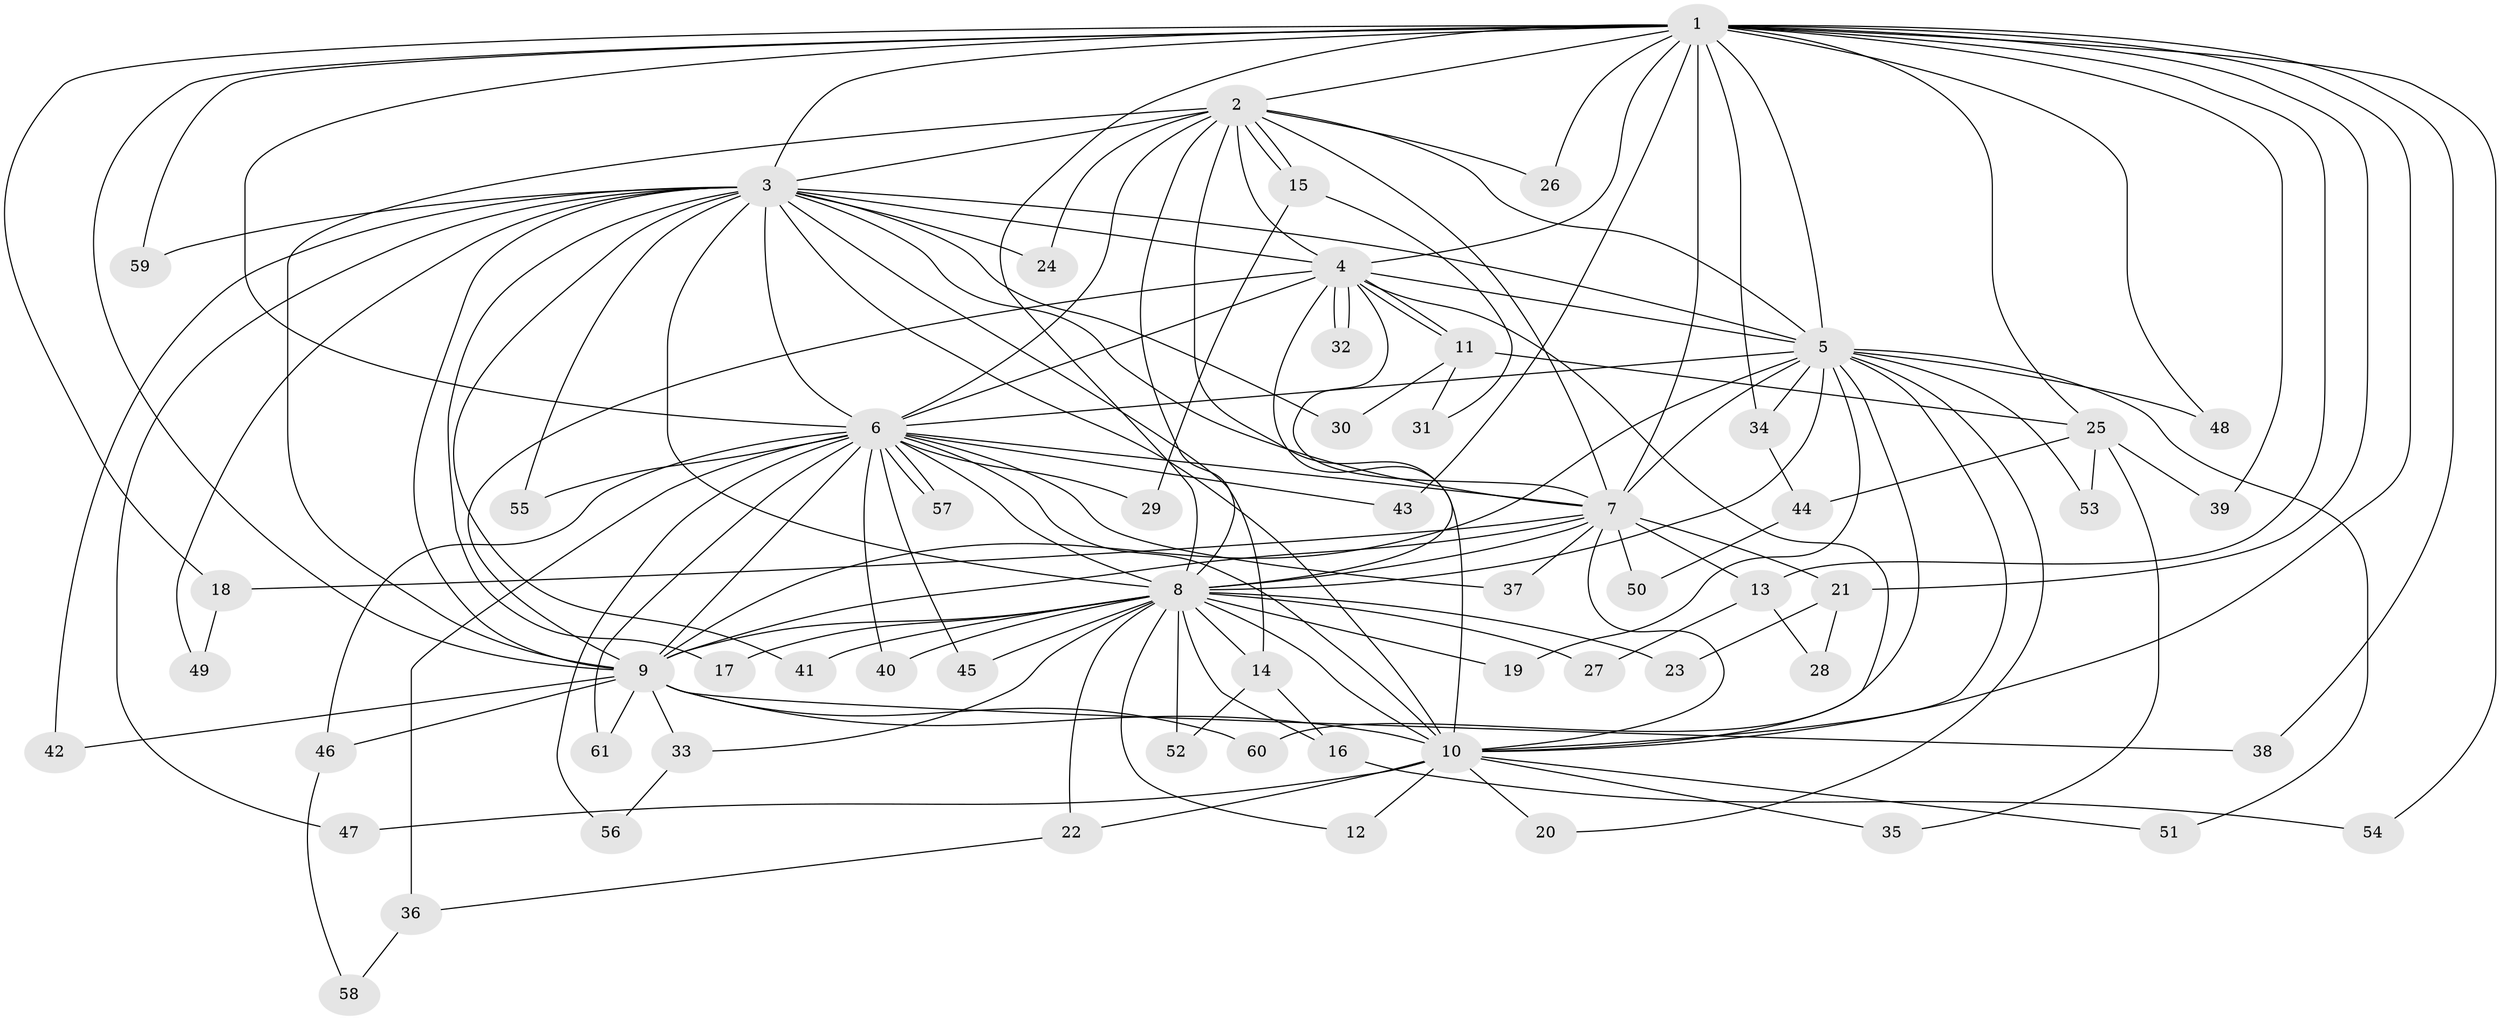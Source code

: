 // coarse degree distribution, {15: 0.046511627906976744, 9: 0.046511627906976744, 14: 0.046511627906976744, 17: 0.023255813953488372, 4: 0.06976744186046512, 3: 0.13953488372093023, 2: 0.5348837209302325, 6: 0.023255813953488372, 1: 0.06976744186046512}
// Generated by graph-tools (version 1.1) at 2025/49/03/04/25 22:49:26]
// undirected, 61 vertices, 147 edges
graph export_dot {
  node [color=gray90,style=filled];
  1;
  2;
  3;
  4;
  5;
  6;
  7;
  8;
  9;
  10;
  11;
  12;
  13;
  14;
  15;
  16;
  17;
  18;
  19;
  20;
  21;
  22;
  23;
  24;
  25;
  26;
  27;
  28;
  29;
  30;
  31;
  32;
  33;
  34;
  35;
  36;
  37;
  38;
  39;
  40;
  41;
  42;
  43;
  44;
  45;
  46;
  47;
  48;
  49;
  50;
  51;
  52;
  53;
  54;
  55;
  56;
  57;
  58;
  59;
  60;
  61;
  1 -- 2;
  1 -- 3;
  1 -- 4;
  1 -- 5;
  1 -- 6;
  1 -- 7;
  1 -- 8;
  1 -- 9;
  1 -- 10;
  1 -- 13;
  1 -- 18;
  1 -- 21;
  1 -- 25;
  1 -- 26;
  1 -- 34;
  1 -- 38;
  1 -- 39;
  1 -- 43;
  1 -- 48;
  1 -- 54;
  1 -- 59;
  2 -- 3;
  2 -- 4;
  2 -- 5;
  2 -- 6;
  2 -- 7;
  2 -- 8;
  2 -- 9;
  2 -- 10;
  2 -- 15;
  2 -- 15;
  2 -- 24;
  2 -- 26;
  3 -- 4;
  3 -- 5;
  3 -- 6;
  3 -- 7;
  3 -- 8;
  3 -- 9;
  3 -- 10;
  3 -- 14;
  3 -- 17;
  3 -- 24;
  3 -- 30;
  3 -- 41;
  3 -- 42;
  3 -- 47;
  3 -- 49;
  3 -- 55;
  3 -- 59;
  4 -- 5;
  4 -- 6;
  4 -- 7;
  4 -- 8;
  4 -- 9;
  4 -- 10;
  4 -- 11;
  4 -- 11;
  4 -- 32;
  4 -- 32;
  5 -- 6;
  5 -- 7;
  5 -- 8;
  5 -- 9;
  5 -- 10;
  5 -- 19;
  5 -- 20;
  5 -- 34;
  5 -- 48;
  5 -- 51;
  5 -- 53;
  5 -- 60;
  6 -- 7;
  6 -- 8;
  6 -- 9;
  6 -- 10;
  6 -- 29;
  6 -- 36;
  6 -- 37;
  6 -- 40;
  6 -- 43;
  6 -- 45;
  6 -- 46;
  6 -- 55;
  6 -- 56;
  6 -- 57;
  6 -- 57;
  6 -- 61;
  7 -- 8;
  7 -- 9;
  7 -- 10;
  7 -- 13;
  7 -- 18;
  7 -- 21;
  7 -- 37;
  7 -- 50;
  8 -- 9;
  8 -- 10;
  8 -- 12;
  8 -- 14;
  8 -- 16;
  8 -- 17;
  8 -- 19;
  8 -- 22;
  8 -- 23;
  8 -- 27;
  8 -- 33;
  8 -- 40;
  8 -- 41;
  8 -- 45;
  8 -- 52;
  9 -- 10;
  9 -- 33;
  9 -- 38;
  9 -- 42;
  9 -- 46;
  9 -- 60;
  9 -- 61;
  10 -- 12;
  10 -- 20;
  10 -- 22;
  10 -- 35;
  10 -- 47;
  10 -- 51;
  11 -- 25;
  11 -- 30;
  11 -- 31;
  13 -- 27;
  13 -- 28;
  14 -- 16;
  14 -- 52;
  15 -- 29;
  15 -- 31;
  16 -- 54;
  18 -- 49;
  21 -- 23;
  21 -- 28;
  22 -- 36;
  25 -- 35;
  25 -- 39;
  25 -- 44;
  25 -- 53;
  33 -- 56;
  34 -- 44;
  36 -- 58;
  44 -- 50;
  46 -- 58;
}

